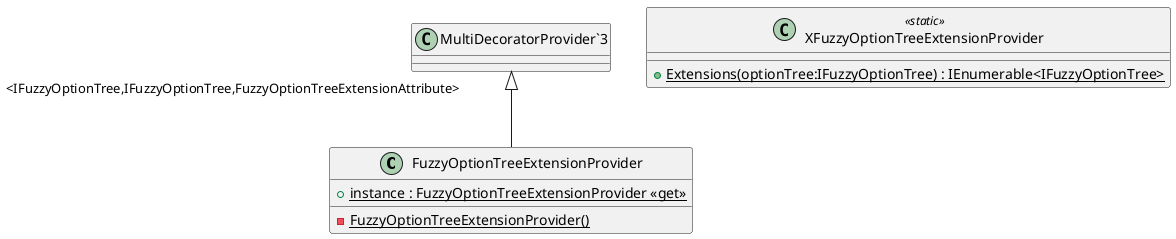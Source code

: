 @startuml
class FuzzyOptionTreeExtensionProvider {
    {static} - FuzzyOptionTreeExtensionProvider()
    + {static} instance : FuzzyOptionTreeExtensionProvider <<get>>
}
class XFuzzyOptionTreeExtensionProvider <<static>> {
    + {static} Extensions(optionTree:IFuzzyOptionTree) : IEnumerable<IFuzzyOptionTree>
}
"MultiDecoratorProvider`3" "<IFuzzyOptionTree,IFuzzyOptionTree,FuzzyOptionTreeExtensionAttribute>" <|-- FuzzyOptionTreeExtensionProvider
@enduml
